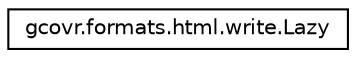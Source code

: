 digraph "Graphical Class Hierarchy"
{
 // LATEX_PDF_SIZE
  edge [fontname="Helvetica",fontsize="10",labelfontname="Helvetica",labelfontsize="10"];
  node [fontname="Helvetica",fontsize="10",shape=record];
  rankdir="LR";
  Node0 [label="gcovr.formats.html.write.Lazy",height=0.2,width=0.4,color="black", fillcolor="white", style="filled",URL="$classgcovr_1_1formats_1_1html_1_1write_1_1Lazy.html",tooltip=" "];
}
